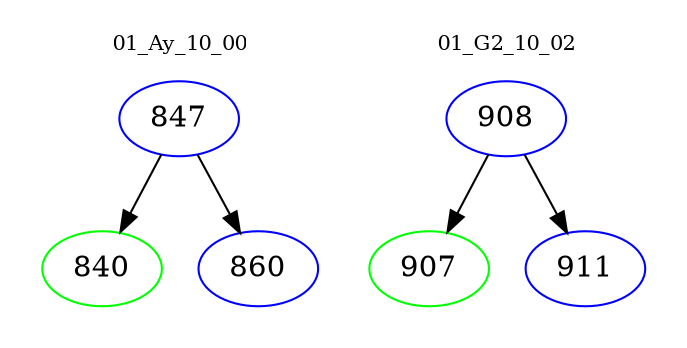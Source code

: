 digraph{
subgraph cluster_0 {
color = white
label = "01_Ay_10_00";
fontsize=10;
T0_847 [label="847", color="blue"]
T0_847 -> T0_840 [color="black"]
T0_840 [label="840", color="green"]
T0_847 -> T0_860 [color="black"]
T0_860 [label="860", color="blue"]
}
subgraph cluster_1 {
color = white
label = "01_G2_10_02";
fontsize=10;
T1_908 [label="908", color="blue"]
T1_908 -> T1_907 [color="black"]
T1_907 [label="907", color="green"]
T1_908 -> T1_911 [color="black"]
T1_911 [label="911", color="blue"]
}
}
